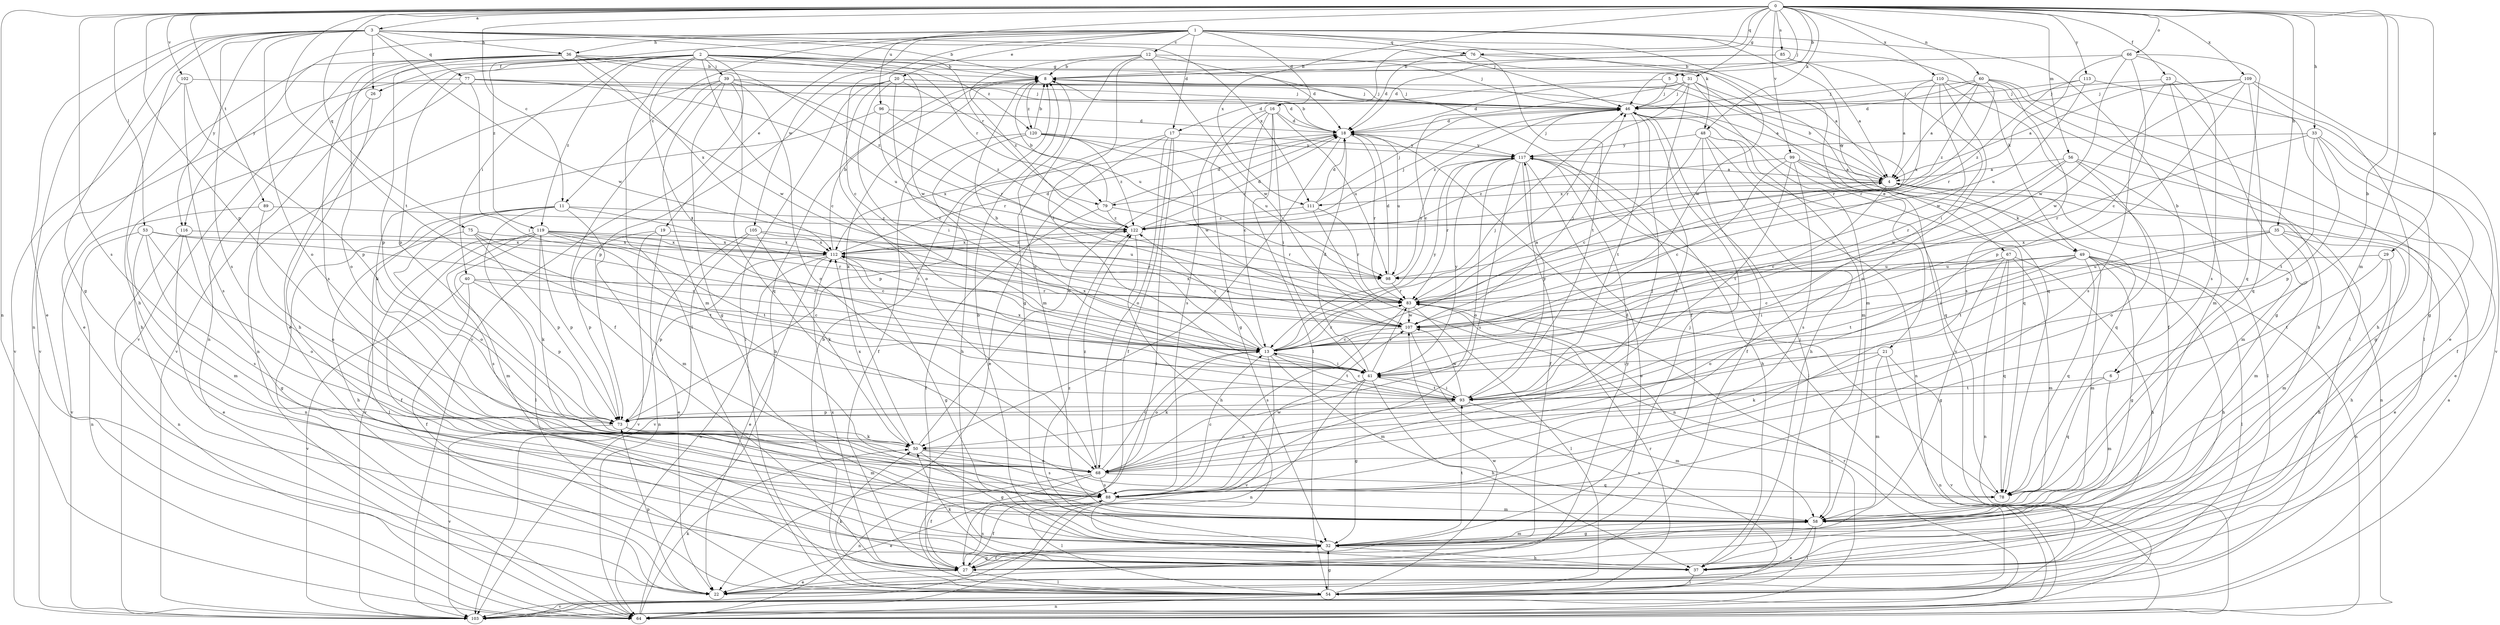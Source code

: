strict digraph  {
0;
1;
2;
3;
4;
5;
6;
8;
11;
12;
13;
16;
17;
18;
19;
20;
21;
22;
23;
26;
27;
29;
31;
32;
33;
35;
36;
37;
39;
40;
41;
46;
48;
49;
50;
53;
54;
56;
58;
60;
64;
66;
67;
68;
73;
75;
76;
77;
78;
79;
83;
85;
88;
89;
93;
96;
98;
99;
102;
103;
105;
107;
109;
110;
111;
112;
113;
116;
117;
119;
120;
122;
0 -> 3  [label=a];
0 -> 5  [label=b];
0 -> 6  [label=b];
0 -> 11  [label=c];
0 -> 16  [label=d];
0 -> 23  [label=f];
0 -> 29  [label=g];
0 -> 31  [label=g];
0 -> 33  [label=h];
0 -> 35  [label=h];
0 -> 46  [label=j];
0 -> 48  [label=k];
0 -> 53  [label=l];
0 -> 56  [label=m];
0 -> 58  [label=m];
0 -> 60  [label=n];
0 -> 64  [label=n];
0 -> 66  [label=o];
0 -> 73  [label=p];
0 -> 75  [label=q];
0 -> 76  [label=q];
0 -> 85  [label=s];
0 -> 88  [label=s];
0 -> 89  [label=t];
0 -> 93  [label=t];
0 -> 96  [label=u];
0 -> 99  [label=v];
0 -> 102  [label=v];
0 -> 109  [label=x];
0 -> 110  [label=x];
0 -> 111  [label=x];
0 -> 113  [label=y];
1 -> 6  [label=b];
1 -> 11  [label=c];
1 -> 12  [label=c];
1 -> 13  [label=c];
1 -> 16  [label=d];
1 -> 17  [label=d];
1 -> 19  [label=e];
1 -> 20  [label=e];
1 -> 21  [label=e];
1 -> 36  [label=h];
1 -> 48  [label=k];
1 -> 49  [label=k];
1 -> 67  [label=o];
1 -> 76  [label=q];
1 -> 105  [label=w];
1 -> 116  [label=y];
1 -> 119  [label=z];
2 -> 4  [label=a];
2 -> 8  [label=b];
2 -> 13  [label=c];
2 -> 22  [label=e];
2 -> 26  [label=f];
2 -> 31  [label=g];
2 -> 39  [label=i];
2 -> 40  [label=i];
2 -> 41  [label=i];
2 -> 54  [label=l];
2 -> 64  [label=n];
2 -> 73  [label=p];
2 -> 79  [label=r];
2 -> 103  [label=v];
2 -> 107  [label=w];
2 -> 119  [label=z];
2 -> 120  [label=z];
3 -> 8  [label=b];
3 -> 22  [label=e];
3 -> 26  [label=f];
3 -> 32  [label=g];
3 -> 36  [label=h];
3 -> 37  [label=h];
3 -> 46  [label=j];
3 -> 64  [label=n];
3 -> 68  [label=o];
3 -> 77  [label=q];
3 -> 79  [label=r];
3 -> 88  [label=s];
3 -> 107  [label=w];
3 -> 111  [label=x];
3 -> 116  [label=y];
4 -> 8  [label=b];
4 -> 13  [label=c];
4 -> 49  [label=k];
4 -> 64  [label=n];
4 -> 79  [label=r];
4 -> 111  [label=x];
5 -> 17  [label=d];
5 -> 46  [label=j];
5 -> 83  [label=r];
6 -> 58  [label=m];
6 -> 78  [label=q];
6 -> 93  [label=t];
8 -> 46  [label=j];
8 -> 50  [label=k];
8 -> 58  [label=m];
8 -> 120  [label=z];
11 -> 13  [label=c];
11 -> 54  [label=l];
11 -> 58  [label=m];
11 -> 64  [label=n];
11 -> 68  [label=o];
11 -> 103  [label=v];
11 -> 122  [label=z];
12 -> 8  [label=b];
12 -> 27  [label=f];
12 -> 32  [label=g];
12 -> 41  [label=i];
12 -> 46  [label=j];
12 -> 107  [label=w];
12 -> 122  [label=z];
13 -> 8  [label=b];
13 -> 41  [label=i];
13 -> 46  [label=j];
13 -> 58  [label=m];
13 -> 68  [label=o];
13 -> 83  [label=r];
13 -> 93  [label=t];
13 -> 103  [label=v];
13 -> 117  [label=y];
13 -> 122  [label=z];
16 -> 13  [label=c];
16 -> 18  [label=d];
16 -> 32  [label=g];
16 -> 41  [label=i];
16 -> 54  [label=l];
16 -> 88  [label=s];
16 -> 98  [label=u];
17 -> 22  [label=e];
17 -> 27  [label=f];
17 -> 54  [label=l];
17 -> 68  [label=o];
17 -> 73  [label=p];
17 -> 117  [label=y];
18 -> 8  [label=b];
18 -> 50  [label=k];
18 -> 83  [label=r];
18 -> 98  [label=u];
18 -> 112  [label=x];
18 -> 117  [label=y];
19 -> 64  [label=n];
19 -> 73  [label=p];
19 -> 103  [label=v];
19 -> 112  [label=x];
20 -> 4  [label=a];
20 -> 13  [label=c];
20 -> 41  [label=i];
20 -> 46  [label=j];
20 -> 54  [label=l];
20 -> 68  [label=o];
20 -> 73  [label=p];
20 -> 98  [label=u];
21 -> 41  [label=i];
21 -> 50  [label=k];
21 -> 58  [label=m];
21 -> 64  [label=n];
21 -> 103  [label=v];
22 -> 73  [label=p];
23 -> 22  [label=e];
23 -> 32  [label=g];
23 -> 46  [label=j];
23 -> 58  [label=m];
23 -> 88  [label=s];
26 -> 37  [label=h];
26 -> 103  [label=v];
27 -> 22  [label=e];
27 -> 32  [label=g];
27 -> 54  [label=l];
27 -> 88  [label=s];
27 -> 112  [label=x];
27 -> 117  [label=y];
29 -> 37  [label=h];
29 -> 58  [label=m];
29 -> 93  [label=t];
29 -> 98  [label=u];
31 -> 13  [label=c];
31 -> 18  [label=d];
31 -> 46  [label=j];
31 -> 58  [label=m];
31 -> 78  [label=q];
31 -> 83  [label=r];
31 -> 88  [label=s];
31 -> 103  [label=v];
32 -> 8  [label=b];
32 -> 27  [label=f];
32 -> 37  [label=h];
32 -> 46  [label=j];
32 -> 58  [label=m];
32 -> 93  [label=t];
32 -> 122  [label=z];
33 -> 27  [label=f];
33 -> 32  [label=g];
33 -> 73  [label=p];
33 -> 83  [label=r];
33 -> 93  [label=t];
33 -> 117  [label=y];
35 -> 22  [label=e];
35 -> 37  [label=h];
35 -> 41  [label=i];
35 -> 58  [label=m];
35 -> 93  [label=t];
35 -> 112  [label=x];
36 -> 8  [label=b];
36 -> 18  [label=d];
36 -> 22  [label=e];
36 -> 68  [label=o];
36 -> 73  [label=p];
36 -> 88  [label=s];
36 -> 103  [label=v];
36 -> 107  [label=w];
36 -> 112  [label=x];
36 -> 122  [label=z];
37 -> 46  [label=j];
37 -> 50  [label=k];
37 -> 54  [label=l];
39 -> 27  [label=f];
39 -> 32  [label=g];
39 -> 46  [label=j];
39 -> 58  [label=m];
39 -> 64  [label=n];
39 -> 68  [label=o];
39 -> 78  [label=q];
39 -> 83  [label=r];
40 -> 13  [label=c];
40 -> 27  [label=f];
40 -> 73  [label=p];
40 -> 83  [label=r];
40 -> 103  [label=v];
41 -> 18  [label=d];
41 -> 32  [label=g];
41 -> 37  [label=h];
41 -> 50  [label=k];
41 -> 64  [label=n];
41 -> 83  [label=r];
41 -> 93  [label=t];
41 -> 112  [label=x];
41 -> 117  [label=y];
46 -> 18  [label=d];
46 -> 58  [label=m];
46 -> 78  [label=q];
46 -> 93  [label=t];
46 -> 122  [label=z];
48 -> 13  [label=c];
48 -> 27  [label=f];
48 -> 37  [label=h];
48 -> 64  [label=n];
48 -> 78  [label=q];
48 -> 117  [label=y];
49 -> 32  [label=g];
49 -> 37  [label=h];
49 -> 41  [label=i];
49 -> 54  [label=l];
49 -> 58  [label=m];
49 -> 64  [label=n];
49 -> 68  [label=o];
49 -> 78  [label=q];
49 -> 93  [label=t];
49 -> 98  [label=u];
50 -> 18  [label=d];
50 -> 32  [label=g];
50 -> 68  [label=o];
50 -> 88  [label=s];
50 -> 112  [label=x];
53 -> 13  [label=c];
53 -> 58  [label=m];
53 -> 64  [label=n];
53 -> 68  [label=o];
53 -> 88  [label=s];
53 -> 112  [label=x];
54 -> 8  [label=b];
54 -> 32  [label=g];
54 -> 50  [label=k];
54 -> 64  [label=n];
54 -> 83  [label=r];
54 -> 103  [label=v];
54 -> 107  [label=w];
56 -> 4  [label=a];
56 -> 22  [label=e];
56 -> 58  [label=m];
56 -> 68  [label=o];
56 -> 83  [label=r];
56 -> 107  [label=w];
58 -> 22  [label=e];
58 -> 32  [label=g];
58 -> 54  [label=l];
60 -> 4  [label=a];
60 -> 18  [label=d];
60 -> 37  [label=h];
60 -> 46  [label=j];
60 -> 54  [label=l];
60 -> 83  [label=r];
60 -> 88  [label=s];
60 -> 122  [label=z];
64 -> 8  [label=b];
64 -> 50  [label=k];
66 -> 8  [label=b];
66 -> 13  [label=c];
66 -> 78  [label=q];
66 -> 83  [label=r];
66 -> 88  [label=s];
66 -> 107  [label=w];
67 -> 13  [label=c];
67 -> 32  [label=g];
67 -> 37  [label=h];
67 -> 58  [label=m];
67 -> 64  [label=n];
67 -> 78  [label=q];
67 -> 98  [label=u];
68 -> 13  [label=c];
68 -> 27  [label=f];
68 -> 46  [label=j];
68 -> 64  [label=n];
68 -> 78  [label=q];
68 -> 88  [label=s];
68 -> 122  [label=z];
73 -> 50  [label=k];
73 -> 58  [label=m];
73 -> 103  [label=v];
75 -> 13  [label=c];
75 -> 37  [label=h];
75 -> 73  [label=p];
75 -> 93  [label=t];
75 -> 112  [label=x];
76 -> 8  [label=b];
76 -> 18  [label=d];
76 -> 93  [label=t];
76 -> 107  [label=w];
77 -> 18  [label=d];
77 -> 37  [label=h];
77 -> 41  [label=i];
77 -> 46  [label=j];
77 -> 98  [label=u];
77 -> 103  [label=v];
78 -> 18  [label=d];
79 -> 8  [label=b];
79 -> 18  [label=d];
79 -> 27  [label=f];
79 -> 83  [label=r];
79 -> 122  [label=z];
83 -> 4  [label=a];
83 -> 54  [label=l];
83 -> 88  [label=s];
83 -> 103  [label=v];
83 -> 107  [label=w];
83 -> 112  [label=x];
85 -> 4  [label=a];
85 -> 8  [label=b];
85 -> 18  [label=d];
85 -> 41  [label=i];
88 -> 13  [label=c];
88 -> 22  [label=e];
88 -> 27  [label=f];
88 -> 54  [label=l];
88 -> 58  [label=m];
88 -> 107  [label=w];
89 -> 68  [label=o];
89 -> 103  [label=v];
89 -> 122  [label=z];
93 -> 13  [label=c];
93 -> 41  [label=i];
93 -> 58  [label=m];
93 -> 68  [label=o];
93 -> 73  [label=p];
93 -> 107  [label=w];
93 -> 117  [label=y];
96 -> 18  [label=d];
96 -> 50  [label=k];
96 -> 83  [label=r];
96 -> 122  [label=z];
98 -> 18  [label=d];
98 -> 83  [label=r];
98 -> 117  [label=y];
99 -> 4  [label=a];
99 -> 13  [label=c];
99 -> 54  [label=l];
99 -> 78  [label=q];
99 -> 88  [label=s];
99 -> 93  [label=t];
99 -> 122  [label=z];
102 -> 46  [label=j];
102 -> 73  [label=p];
102 -> 88  [label=s];
102 -> 103  [label=v];
103 -> 4  [label=a];
103 -> 83  [label=r];
105 -> 22  [label=e];
105 -> 50  [label=k];
105 -> 83  [label=r];
105 -> 103  [label=v];
105 -> 112  [label=x];
107 -> 13  [label=c];
107 -> 46  [label=j];
107 -> 103  [label=v];
107 -> 112  [label=x];
109 -> 4  [label=a];
109 -> 37  [label=h];
109 -> 46  [label=j];
109 -> 73  [label=p];
109 -> 78  [label=q];
109 -> 103  [label=v];
109 -> 107  [label=w];
110 -> 4  [label=a];
110 -> 27  [label=f];
110 -> 46  [label=j];
110 -> 54  [label=l];
110 -> 68  [label=o];
110 -> 107  [label=w];
110 -> 112  [label=x];
111 -> 18  [label=d];
111 -> 46  [label=j];
111 -> 64  [label=n];
111 -> 83  [label=r];
111 -> 122  [label=z];
112 -> 8  [label=b];
112 -> 18  [label=d];
112 -> 22  [label=e];
112 -> 32  [label=g];
112 -> 64  [label=n];
112 -> 73  [label=p];
112 -> 98  [label=u];
112 -> 122  [label=z];
113 -> 32  [label=g];
113 -> 46  [label=j];
113 -> 98  [label=u];
113 -> 122  [label=z];
116 -> 22  [label=e];
116 -> 32  [label=g];
116 -> 64  [label=n];
116 -> 112  [label=x];
117 -> 4  [label=a];
117 -> 22  [label=e];
117 -> 27  [label=f];
117 -> 37  [label=h];
117 -> 46  [label=j];
117 -> 54  [label=l];
117 -> 68  [label=o];
117 -> 83  [label=r];
117 -> 88  [label=s];
119 -> 13  [label=c];
119 -> 27  [label=f];
119 -> 50  [label=k];
119 -> 54  [label=l];
119 -> 58  [label=m];
119 -> 73  [label=p];
119 -> 83  [label=r];
119 -> 88  [label=s];
119 -> 93  [label=t];
119 -> 98  [label=u];
119 -> 112  [label=x];
120 -> 8  [label=b];
120 -> 27  [label=f];
120 -> 37  [label=h];
120 -> 98  [label=u];
120 -> 107  [label=w];
120 -> 117  [label=y];
120 -> 122  [label=z];
122 -> 18  [label=d];
122 -> 37  [label=h];
122 -> 46  [label=j];
122 -> 112  [label=x];
}
